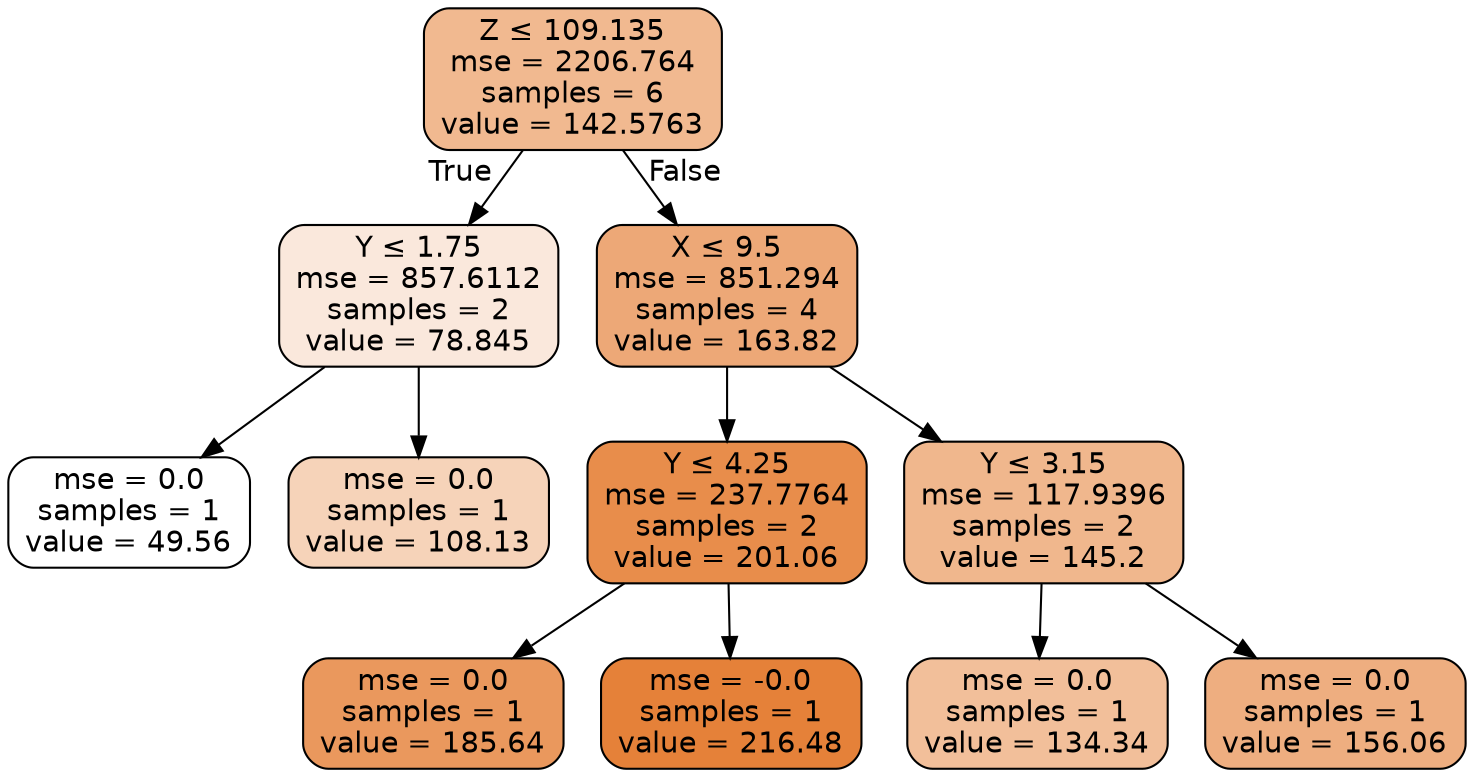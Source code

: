 digraph Tree {
node [shape=box, style="filled, rounded", color="black", fontname=helvetica] ;
edge [fontname=helvetica] ;
0 [label=<Z &le; 109.135<br/>mse = 2206.764<br/>samples = 6<br/>value = 142.5763>, fillcolor="#e581398e"] ;
1 [label=<Y &le; 1.75<br/>mse = 857.6112<br/>samples = 2<br/>value = 78.845>, fillcolor="#e581392d"] ;
0 -> 1 [labeldistance=2.5, labelangle=45, headlabel="True"] ;
2 [label=<mse = 0.0<br/>samples = 1<br/>value = 49.56>, fillcolor="#e5813900"] ;
1 -> 2 ;
3 [label=<mse = 0.0<br/>samples = 1<br/>value = 108.13>, fillcolor="#e5813959"] ;
1 -> 3 ;
4 [label=<X &le; 9.5<br/>mse = 851.294<br/>samples = 4<br/>value = 163.82>, fillcolor="#e58139af"] ;
0 -> 4 [labeldistance=2.5, labelangle=-45, headlabel="False"] ;
5 [label=<Y &le; 4.25<br/>mse = 237.7764<br/>samples = 2<br/>value = 201.06>, fillcolor="#e58139e7"] ;
4 -> 5 ;
6 [label=<mse = 0.0<br/>samples = 1<br/>value = 185.64>, fillcolor="#e58139d0"] ;
5 -> 6 ;
7 [label=<mse = -0.0<br/>samples = 1<br/>value = 216.48>, fillcolor="#e58139ff"] ;
5 -> 7 ;
8 [label=<Y &le; 3.15<br/>mse = 117.9396<br/>samples = 2<br/>value = 145.2>, fillcolor="#e5813992"] ;
4 -> 8 ;
9 [label=<mse = 0.0<br/>samples = 1<br/>value = 134.34>, fillcolor="#e5813982"] ;
8 -> 9 ;
10 [label=<mse = 0.0<br/>samples = 1<br/>value = 156.06>, fillcolor="#e58139a3"] ;
8 -> 10 ;
}